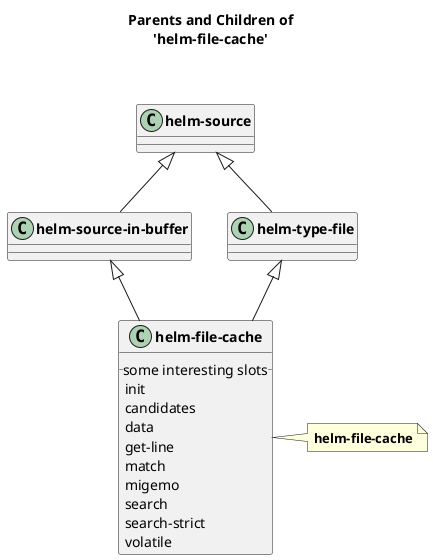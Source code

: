 @startuml
skinparam classFontStyle bold
skinparam captionFontStyle bold
title **Parents and Children of**\n**'helm-file-cache'**\n\n
"helm-source-in-buffer" <|-- "helm-file-cache"
"helm-type-file" <|-- "helm-file-cache"
class "helm-source-in-buffer"
"helm-source" <|-- "helm-source-in-buffer"
class "helm-source"
class "helm-type-file"
"helm-source" <|-- "helm-type-file"
class "helm-source"
class "helm-file-cache" {
	__ some interesting slots __
	init
	candidates
	data
	get-line
	match
	migemo
	search
	search-strict
	volatile
}
note right of "helm-file-cache"
	**helm-file-cache**
end note
@enduml

